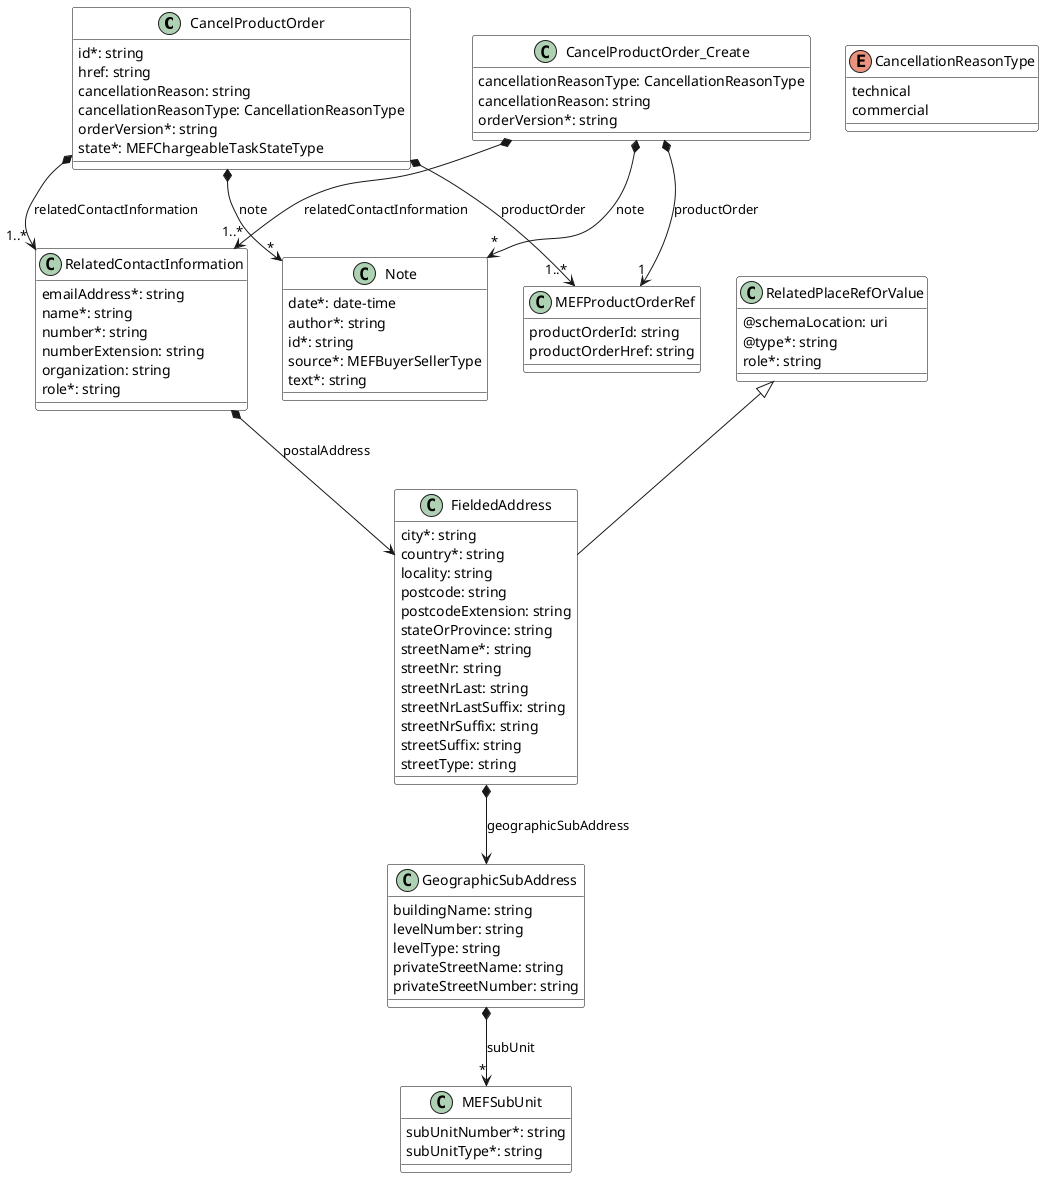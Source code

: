 @startuml
skinparam {
    ClassBackgroundColor White
    ClassBorderColor Black
}

class CancelProductOrder {

    id*: string
    href: string
    cancellationReason: string
    cancellationReasonType: CancellationReasonType
    orderVersion*: string
    state*: MEFChargeableTaskStateType
}

CancelProductOrder *-->"*" Note : note
CancelProductOrder *-->"1..*" MEFProductOrderRef : productOrder
CancelProductOrder *-->"1..*" RelatedContactInformation : relatedContactInformation

class CancelProductOrder_Create {

    cancellationReasonType: CancellationReasonType
    cancellationReason: string
    orderVersion*: string
}

CancelProductOrder_Create *-->"*" Note : note
CancelProductOrder_Create *-->"1..*" RelatedContactInformation : relatedContactInformation
CancelProductOrder_Create *-->"1" MEFProductOrderRef : productOrder


class FieldedAddress {

    city*: string
    country*: string
    locality: string
    postcode: string
    postcodeExtension: string
    stateOrProvince: string
    streetName*: string
    streetNr: string
    streetNrLast: string
    streetNrLastSuffix: string
    streetNrSuffix: string
    streetSuffix: string
    streetType: string
}
RelatedPlaceRefOrValue <|-- FieldedAddress

FieldedAddress *--> GeographicSubAddress : geographicSubAddress



class GeographicSubAddress {

    buildingName: string
    levelNumber: string
    levelType: string
    privateStreetName: string
    privateStreetNumber: string
}

GeographicSubAddress *-->"*" MEFSubUnit : subUnit



class Note {

    date*: date-time
    author*: string
    id*: string
    source*: MEFBuyerSellerType
    text*: string
}


class MEFProductOrderRef {

    productOrderId: string
    productOrderHref: string
}


class MEFSubUnit {

    subUnitNumber*: string
    subUnitType*: string
}



class RelatedPlaceRefOrValue {

    @schemaLocation: uri
    @type*: string
    role*: string
}



class RelatedContactInformation {

    emailAddress*: string
    name*: string
    number*: string
    numberExtension: string
    organization: string
    role*: string
}

RelatedContactInformation *--> FieldedAddress : postalAddress

enum CancellationReasonType {

    technical
    commercial
}

@enduml
